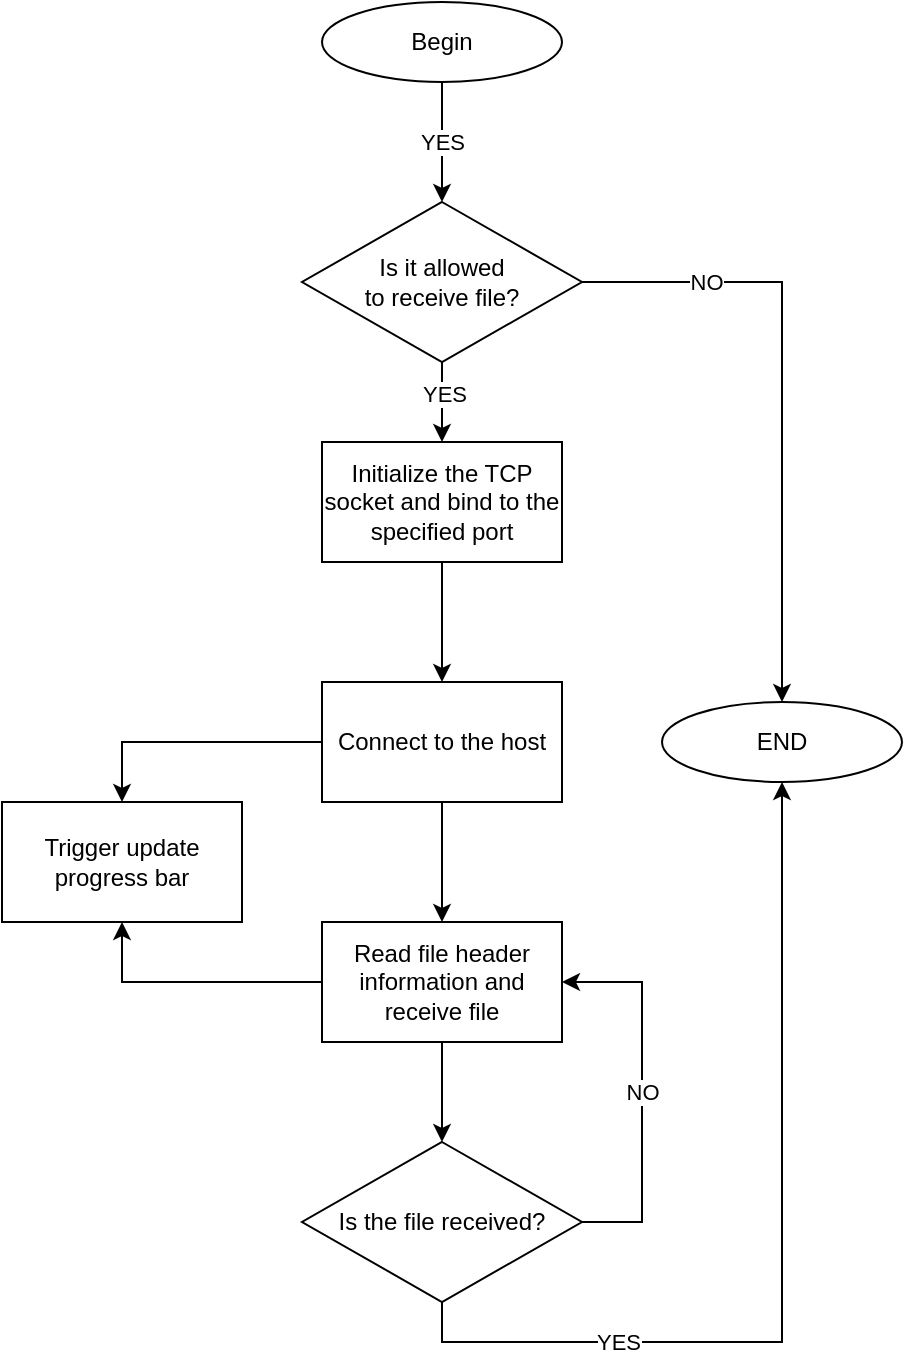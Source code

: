 <mxfile version="16.4.0" type="device"><diagram id="C5RBs43oDa-KdzZeNtuy" name="Page-1"><mxGraphModel dx="1106" dy="997" grid="1" gridSize="10" guides="1" tooltips="1" connect="1" arrows="1" fold="1" page="1" pageScale="1" pageWidth="827" pageHeight="1169" math="0" shadow="0"><root><mxCell id="WIyWlLk6GJQsqaUBKTNV-0"/><mxCell id="WIyWlLk6GJQsqaUBKTNV-1" parent="WIyWlLk6GJQsqaUBKTNV-0"/><mxCell id="mjA1FbB4h4Tm2dv3xic5-12" value="YES" style="edgeStyle=orthogonalEdgeStyle;rounded=0;orthogonalLoop=1;jettySize=auto;html=1;exitX=0.5;exitY=1;exitDx=0;exitDy=0;entryX=0.5;entryY=0;entryDx=0;entryDy=0;" edge="1" parent="WIyWlLk6GJQsqaUBKTNV-1" source="cmLYrTqkvPEu9Kni4waW-0" target="cmLYrTqkvPEu9Kni4waW-6"><mxGeometry relative="1" as="geometry"/></mxCell><mxCell id="cmLYrTqkvPEu9Kni4waW-0" value="Begin" style="ellipse;whiteSpace=wrap;html=1;" parent="WIyWlLk6GJQsqaUBKTNV-1" vertex="1"><mxGeometry x="340" y="70" width="120" height="40" as="geometry"/></mxCell><mxCell id="mjA1FbB4h4Tm2dv3xic5-15" value="" style="edgeStyle=orthogonalEdgeStyle;rounded=0;orthogonalLoop=1;jettySize=auto;html=1;" edge="1" parent="WIyWlLk6GJQsqaUBKTNV-1" source="cmLYrTqkvPEu9Kni4waW-1" target="cmLYrTqkvPEu9Kni4waW-8"><mxGeometry relative="1" as="geometry"/></mxCell><mxCell id="cmLYrTqkvPEu9Kni4waW-1" value="Initialize the TCP socket and bind to the specified port" style="whiteSpace=wrap;html=1;" parent="WIyWlLk6GJQsqaUBKTNV-1" vertex="1"><mxGeometry x="340" y="290" width="120" height="60" as="geometry"/></mxCell><mxCell id="mjA1FbB4h4Tm2dv3xic5-3" value="NO" style="edgeStyle=orthogonalEdgeStyle;rounded=0;orthogonalLoop=1;jettySize=auto;html=1;exitX=1;exitY=0.5;exitDx=0;exitDy=0;entryX=0.5;entryY=0;entryDx=0;entryDy=0;" edge="1" parent="WIyWlLk6GJQsqaUBKTNV-1" source="cmLYrTqkvPEu9Kni4waW-6" target="mjA1FbB4h4Tm2dv3xic5-21"><mxGeometry x="-0.6" relative="1" as="geometry"><mxPoint x="560" y="210" as="targetPoint"/><mxPoint as="offset"/></mxGeometry></mxCell><mxCell id="mjA1FbB4h4Tm2dv3xic5-13" style="edgeStyle=orthogonalEdgeStyle;rounded=0;orthogonalLoop=1;jettySize=auto;html=1;exitX=0.5;exitY=1;exitDx=0;exitDy=0;entryX=0.5;entryY=0;entryDx=0;entryDy=0;" edge="1" parent="WIyWlLk6GJQsqaUBKTNV-1" source="cmLYrTqkvPEu9Kni4waW-6" target="cmLYrTqkvPEu9Kni4waW-1"><mxGeometry relative="1" as="geometry"/></mxCell><mxCell id="mjA1FbB4h4Tm2dv3xic5-14" value="YES" style="edgeLabel;html=1;align=center;verticalAlign=middle;resizable=0;points=[];" vertex="1" connectable="0" parent="mjA1FbB4h4Tm2dv3xic5-13"><mxGeometry x="-0.2" y="1" relative="1" as="geometry"><mxPoint as="offset"/></mxGeometry></mxCell><mxCell id="cmLYrTqkvPEu9Kni4waW-6" value="Is it allowed &lt;br&gt;to receive file?" style="rhombus;whiteSpace=wrap;html=1;" parent="WIyWlLk6GJQsqaUBKTNV-1" vertex="1"><mxGeometry x="330" y="170" width="140" height="80" as="geometry"/></mxCell><mxCell id="cmLYrTqkvPEu9Kni4waW-11" value="" style="edgeStyle=orthogonalEdgeStyle;rounded=0;orthogonalLoop=1;jettySize=auto;html=1;" parent="WIyWlLk6GJQsqaUBKTNV-1" source="cmLYrTqkvPEu9Kni4waW-8" target="cmLYrTqkvPEu9Kni4waW-10" edge="1"><mxGeometry relative="1" as="geometry"/></mxCell><mxCell id="mjA1FbB4h4Tm2dv3xic5-18" style="edgeStyle=orthogonalEdgeStyle;rounded=0;orthogonalLoop=1;jettySize=auto;html=1;exitX=0;exitY=0.5;exitDx=0;exitDy=0;entryX=0.5;entryY=0;entryDx=0;entryDy=0;" edge="1" parent="WIyWlLk6GJQsqaUBKTNV-1" source="cmLYrTqkvPEu9Kni4waW-8" target="cmLYrTqkvPEu9Kni4waW-12"><mxGeometry relative="1" as="geometry"/></mxCell><mxCell id="cmLYrTqkvPEu9Kni4waW-8" value="Connect to the host" style="whiteSpace=wrap;html=1;" parent="WIyWlLk6GJQsqaUBKTNV-1" vertex="1"><mxGeometry x="340" y="410" width="120" height="60" as="geometry"/></mxCell><mxCell id="mjA1FbB4h4Tm2dv3xic5-16" value="" style="edgeStyle=orthogonalEdgeStyle;rounded=0;orthogonalLoop=1;jettySize=auto;html=1;" edge="1" parent="WIyWlLk6GJQsqaUBKTNV-1" source="cmLYrTqkvPEu9Kni4waW-10" target="mjA1FbB4h4Tm2dv3xic5-9"><mxGeometry relative="1" as="geometry"/></mxCell><mxCell id="mjA1FbB4h4Tm2dv3xic5-17" style="edgeStyle=orthogonalEdgeStyle;rounded=0;orthogonalLoop=1;jettySize=auto;html=1;exitX=0;exitY=0.5;exitDx=0;exitDy=0;entryX=0.5;entryY=1;entryDx=0;entryDy=0;" edge="1" parent="WIyWlLk6GJQsqaUBKTNV-1" source="cmLYrTqkvPEu9Kni4waW-10" target="cmLYrTqkvPEu9Kni4waW-12"><mxGeometry relative="1" as="geometry"/></mxCell><mxCell id="cmLYrTqkvPEu9Kni4waW-10" value="Read file header information and receive file" style="whiteSpace=wrap;html=1;" parent="WIyWlLk6GJQsqaUBKTNV-1" vertex="1"><mxGeometry x="340" y="530" width="120" height="60" as="geometry"/></mxCell><mxCell id="cmLYrTqkvPEu9Kni4waW-12" value="Trigger update progress bar" style="whiteSpace=wrap;html=1;" parent="WIyWlLk6GJQsqaUBKTNV-1" vertex="1"><mxGeometry x="180" y="470" width="120" height="60" as="geometry"/></mxCell><mxCell id="mjA1FbB4h4Tm2dv3xic5-19" value="NO" style="edgeStyle=orthogonalEdgeStyle;rounded=0;orthogonalLoop=1;jettySize=auto;html=1;exitX=1;exitY=0.5;exitDx=0;exitDy=0;entryX=1;entryY=0.5;entryDx=0;entryDy=0;" edge="1" parent="WIyWlLk6GJQsqaUBKTNV-1" source="mjA1FbB4h4Tm2dv3xic5-9" target="cmLYrTqkvPEu9Kni4waW-10"><mxGeometry relative="1" as="geometry"><Array as="points"><mxPoint x="500" y="680"/><mxPoint x="500" y="560"/></Array></mxGeometry></mxCell><mxCell id="mjA1FbB4h4Tm2dv3xic5-22" style="edgeStyle=orthogonalEdgeStyle;rounded=0;orthogonalLoop=1;jettySize=auto;html=1;exitX=0.5;exitY=1;exitDx=0;exitDy=0;entryX=0.5;entryY=1;entryDx=0;entryDy=0;" edge="1" parent="WIyWlLk6GJQsqaUBKTNV-1" source="mjA1FbB4h4Tm2dv3xic5-9" target="mjA1FbB4h4Tm2dv3xic5-21"><mxGeometry relative="1" as="geometry"/></mxCell><mxCell id="mjA1FbB4h4Tm2dv3xic5-23" value="YES" style="edgeLabel;html=1;align=center;verticalAlign=middle;resizable=0;points=[];" vertex="1" connectable="0" parent="mjA1FbB4h4Tm2dv3xic5-22"><mxGeometry x="-0.54" relative="1" as="geometry"><mxPoint as="offset"/></mxGeometry></mxCell><mxCell id="mjA1FbB4h4Tm2dv3xic5-9" value="Is the file received?" style="rhombus;whiteSpace=wrap;html=1;" vertex="1" parent="WIyWlLk6GJQsqaUBKTNV-1"><mxGeometry x="330" y="640" width="140" height="80" as="geometry"/></mxCell><mxCell id="mjA1FbB4h4Tm2dv3xic5-21" value="END" style="ellipse;whiteSpace=wrap;html=1;" vertex="1" parent="WIyWlLk6GJQsqaUBKTNV-1"><mxGeometry x="510" y="420" width="120" height="40" as="geometry"/></mxCell></root></mxGraphModel></diagram></mxfile>